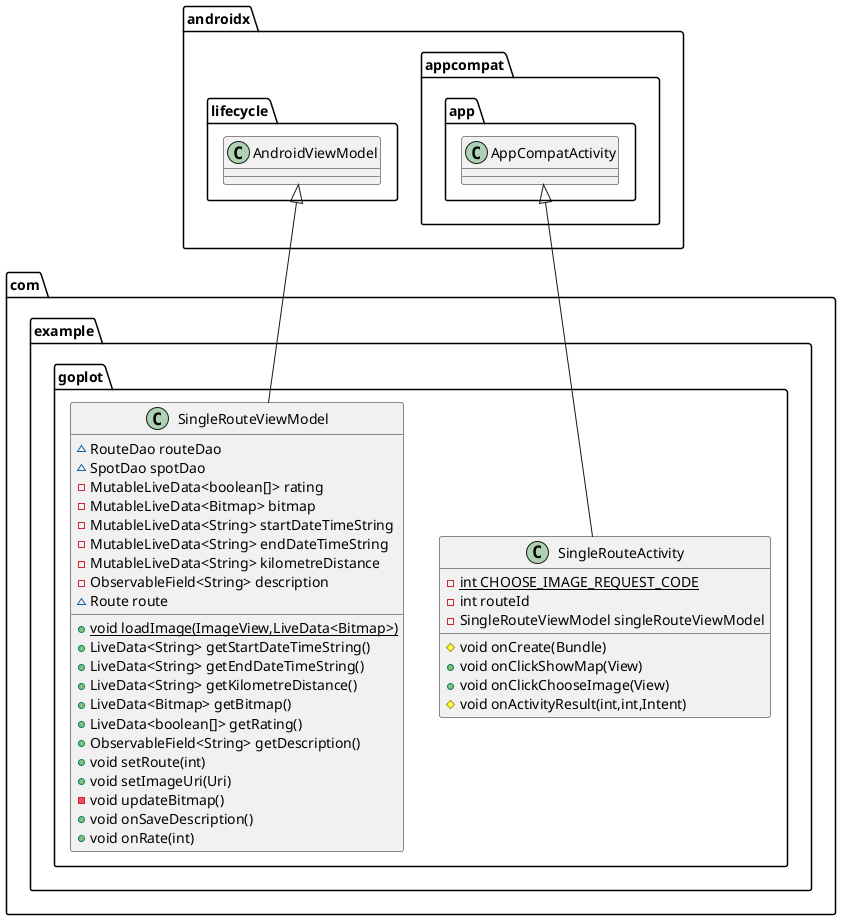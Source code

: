 @startuml
class com.example.goplot.SingleRouteActivity {
- {static} int CHOOSE_IMAGE_REQUEST_CODE
- int routeId
- SingleRouteViewModel singleRouteViewModel
# void onCreate(Bundle)
+ void onClickShowMap(View)
+ void onClickChooseImage(View)
# void onActivityResult(int,int,Intent)
}
class com.example.goplot.SingleRouteViewModel {
~ RouteDao routeDao
~ SpotDao spotDao
- MutableLiveData<boolean[]> rating
- MutableLiveData<Bitmap> bitmap
- MutableLiveData<String> startDateTimeString
- MutableLiveData<String> endDateTimeString
- MutableLiveData<String> kilometreDistance
- ObservableField<String> description
~ Route route
+ {static} void loadImage(ImageView,LiveData<Bitmap>)
+ LiveData<String> getStartDateTimeString()
+ LiveData<String> getEndDateTimeString()
+ LiveData<String> getKilometreDistance()
+ LiveData<Bitmap> getBitmap()
+ LiveData<boolean[]> getRating()
+ ObservableField<String> getDescription()
+ void setRoute(int)
+ void setImageUri(Uri)
- void updateBitmap()
+ void onSaveDescription()
+ void onRate(int)
}


androidx.appcompat.app.AppCompatActivity <|-- com.example.goplot.SingleRouteActivity
androidx.lifecycle.AndroidViewModel <|-- com.example.goplot.SingleRouteViewModel
@enduml